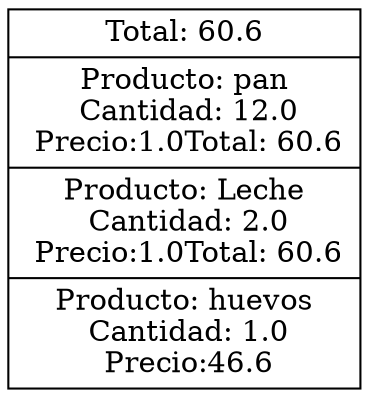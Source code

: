 digraph G{ rankdir=LR;
node [shape= record, width=.1,height=.1];

nodeTable [label = " 
Total: 60.6|Producto: pan&#92;n Cantidad: 12.0&#92;n Precio:1.0
Total: 60.6|Producto: Leche&#92;n Cantidad: 2.0&#92;n Precio:1.0
Total: 60.6|Producto: huevos&#92;n Cantidad: 1.0&#92;n Precio:46.6
"];
}
